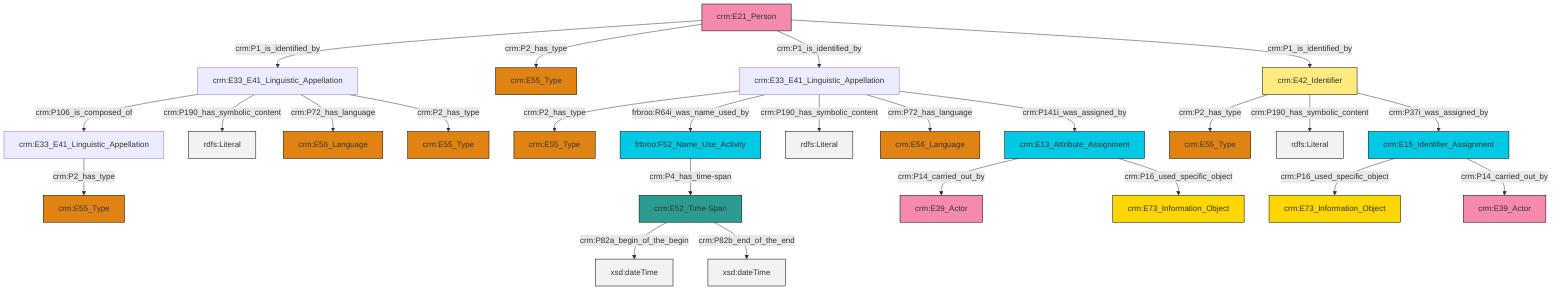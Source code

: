 graph TD
classDef Literal fill:#f2f2f2,stroke:#000000;
classDef CRM_Entity fill:#FFFFFF,stroke:#000000;
classDef Temporal_Entity fill:#00C9E6, stroke:#000000;
classDef Type fill:#E18312, stroke:#000000;
classDef Time-Span fill:#2C9C91, stroke:#000000;
classDef Appellation fill:#FFEB7F, stroke:#000000;
classDef Place fill:#008836, stroke:#000000;
classDef Persistent_Item fill:#B266B2, stroke:#000000;
classDef Conceptual_Object fill:#FFD700, stroke:#000000;
classDef Physical_Thing fill:#D2B48C, stroke:#000000;
classDef Actor fill:#f58aad, stroke:#000000;
classDef PC_Classes fill:#4ce600, stroke:#000000;
classDef Multi fill:#cccccc,stroke:#000000;

4["crm:E21_Person"]:::Actor -->|crm:P1_is_identified_by| 5["crm:E33_E41_Linguistic_Appellation"]:::Default
8["crm:E33_E41_Linguistic_Appellation"]:::Default -->|crm:P2_has_type| 9["crm:E55_Type"]:::Type
4["crm:E21_Person"]:::Actor -->|crm:P2_has_type| 0["crm:E55_Type"]:::Type
12["crm:E33_E41_Linguistic_Appellation"]:::Default -->|crm:P2_has_type| 13["crm:E55_Type"]:::Type
4["crm:E21_Person"]:::Actor -->|crm:P1_is_identified_by| 8["crm:E33_E41_Linguistic_Appellation"]:::Default
16["crm:E15_Identifier_Assignment"]:::Temporal_Entity -->|crm:P16_used_specific_object| 10["crm:E73_Information_Object"]:::Conceptual_Object
8["crm:E33_E41_Linguistic_Appellation"]:::Default -->|frbroo:R64i_was_name_used_by| 14["frbroo:F52_Name_Use_Activity"]:::Temporal_Entity
17["crm:E13_Attribute_Assignment"]:::Temporal_Entity -->|crm:P14_carried_out_by| 18["crm:E39_Actor"]:::Actor
14["frbroo:F52_Name_Use_Activity"]:::Temporal_Entity -->|crm:P4_has_time-span| 23["crm:E52_Time-Span"]:::Time-Span
16["crm:E15_Identifier_Assignment"]:::Temporal_Entity -->|crm:P14_carried_out_by| 21["crm:E39_Actor"]:::Actor
23["crm:E52_Time-Span"]:::Time-Span -->|crm:P82a_begin_of_the_begin| 27[xsd:dateTime]:::Literal
6["crm:E42_Identifier"]:::Appellation -->|crm:P2_has_type| 2["crm:E55_Type"]:::Type
8["crm:E33_E41_Linguistic_Appellation"]:::Default -->|crm:P190_has_symbolic_content| 30[rdfs:Literal]:::Literal
4["crm:E21_Person"]:::Actor -->|crm:P1_is_identified_by| 6["crm:E42_Identifier"]:::Appellation
5["crm:E33_E41_Linguistic_Appellation"]:::Default -->|crm:P106_is_composed_of| 12["crm:E33_E41_Linguistic_Appellation"]:::Default
8["crm:E33_E41_Linguistic_Appellation"]:::Default -->|crm:P72_has_language| 19["crm:E56_Language"]:::Type
5["crm:E33_E41_Linguistic_Appellation"]:::Default -->|crm:P190_has_symbolic_content| 36[rdfs:Literal]:::Literal
17["crm:E13_Attribute_Assignment"]:::Temporal_Entity -->|crm:P16_used_specific_object| 25["crm:E73_Information_Object"]:::Conceptual_Object
6["crm:E42_Identifier"]:::Appellation -->|crm:P190_has_symbolic_content| 40[rdfs:Literal]:::Literal
6["crm:E42_Identifier"]:::Appellation -->|crm:P37i_was_assigned_by| 16["crm:E15_Identifier_Assignment"]:::Temporal_Entity
23["crm:E52_Time-Span"]:::Time-Span -->|crm:P82b_end_of_the_end| 44[xsd:dateTime]:::Literal
5["crm:E33_E41_Linguistic_Appellation"]:::Default -->|crm:P72_has_language| 45["crm:E56_Language"]:::Type
5["crm:E33_E41_Linguistic_Appellation"]:::Default -->|crm:P2_has_type| 34["crm:E55_Type"]:::Type
8["crm:E33_E41_Linguistic_Appellation"]:::Default -->|crm:P141i_was_assigned_by| 17["crm:E13_Attribute_Assignment"]:::Temporal_Entity